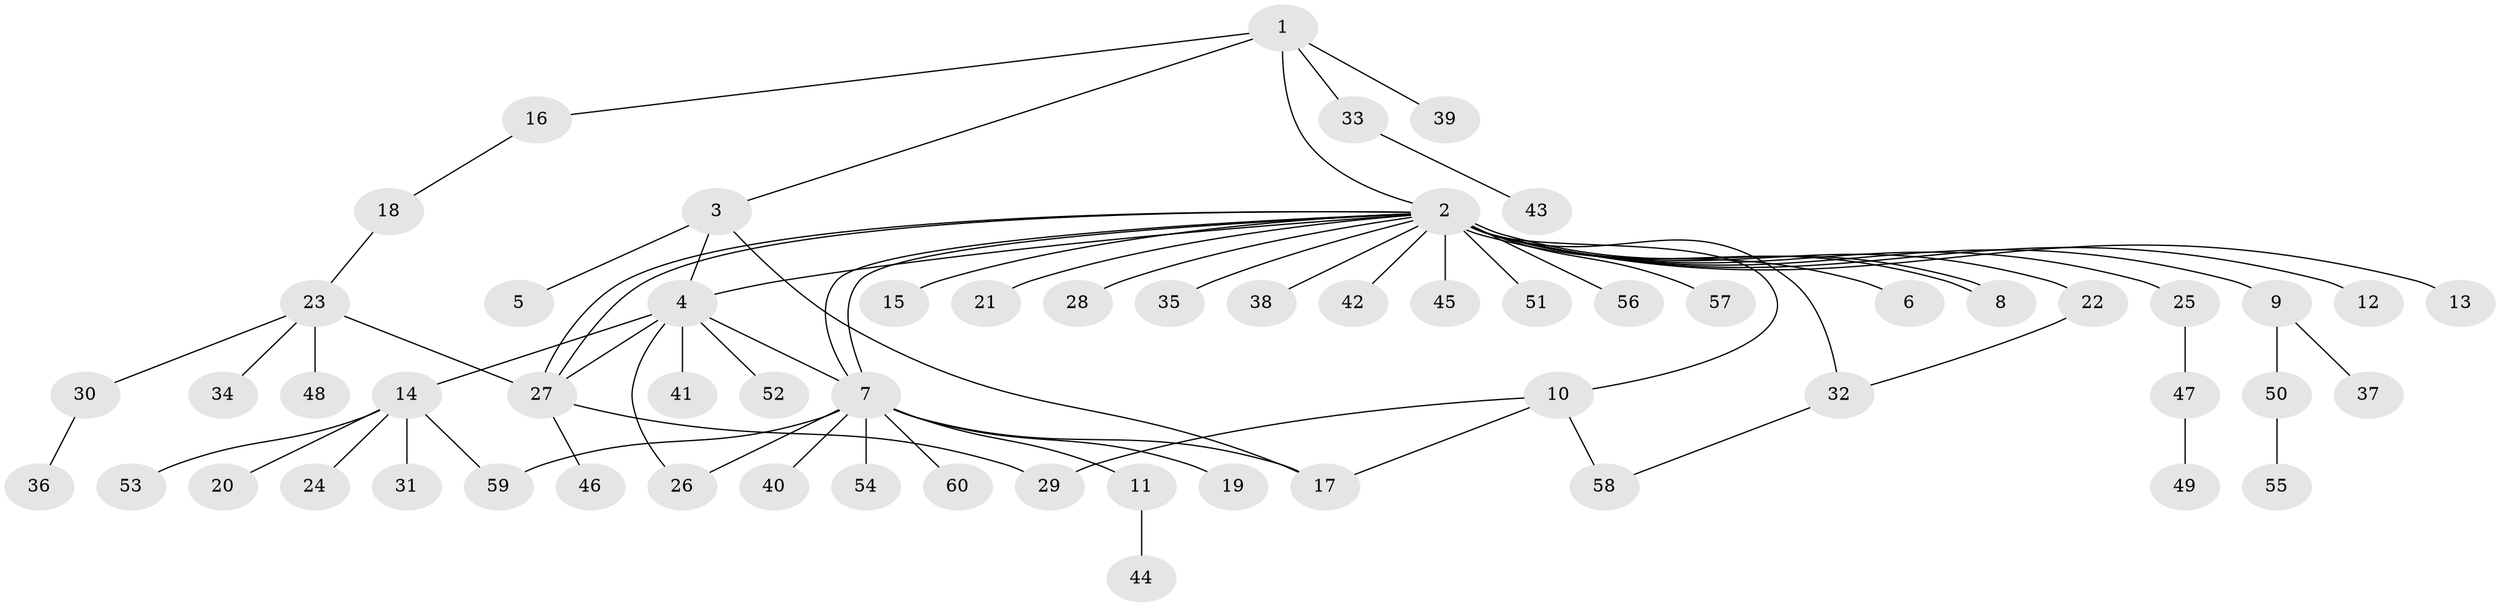 // coarse degree distribution, {1: 0.6923076923076923, 18: 0.038461538461538464, 3: 0.11538461538461539, 2: 0.07692307692307693, 5: 0.038461538461538464, 6: 0.038461538461538464}
// Generated by graph-tools (version 1.1) at 2025/36/03/04/25 23:36:49]
// undirected, 60 vertices, 73 edges
graph export_dot {
  node [color=gray90,style=filled];
  1;
  2;
  3;
  4;
  5;
  6;
  7;
  8;
  9;
  10;
  11;
  12;
  13;
  14;
  15;
  16;
  17;
  18;
  19;
  20;
  21;
  22;
  23;
  24;
  25;
  26;
  27;
  28;
  29;
  30;
  31;
  32;
  33;
  34;
  35;
  36;
  37;
  38;
  39;
  40;
  41;
  42;
  43;
  44;
  45;
  46;
  47;
  48;
  49;
  50;
  51;
  52;
  53;
  54;
  55;
  56;
  57;
  58;
  59;
  60;
  1 -- 2;
  1 -- 3;
  1 -- 16;
  1 -- 33;
  1 -- 39;
  2 -- 4;
  2 -- 6;
  2 -- 7;
  2 -- 7;
  2 -- 8;
  2 -- 8;
  2 -- 9;
  2 -- 10;
  2 -- 12;
  2 -- 13;
  2 -- 15;
  2 -- 21;
  2 -- 22;
  2 -- 25;
  2 -- 27;
  2 -- 27;
  2 -- 28;
  2 -- 32;
  2 -- 35;
  2 -- 38;
  2 -- 42;
  2 -- 45;
  2 -- 51;
  2 -- 56;
  2 -- 57;
  3 -- 4;
  3 -- 5;
  3 -- 17;
  4 -- 7;
  4 -- 14;
  4 -- 26;
  4 -- 27;
  4 -- 41;
  4 -- 52;
  7 -- 11;
  7 -- 17;
  7 -- 19;
  7 -- 26;
  7 -- 40;
  7 -- 54;
  7 -- 59;
  7 -- 60;
  9 -- 37;
  9 -- 50;
  10 -- 17;
  10 -- 29;
  10 -- 58;
  11 -- 44;
  14 -- 20;
  14 -- 24;
  14 -- 31;
  14 -- 53;
  14 -- 59;
  16 -- 18;
  18 -- 23;
  22 -- 32;
  23 -- 27;
  23 -- 30;
  23 -- 34;
  23 -- 48;
  25 -- 47;
  27 -- 29;
  27 -- 46;
  30 -- 36;
  32 -- 58;
  33 -- 43;
  47 -- 49;
  50 -- 55;
}

